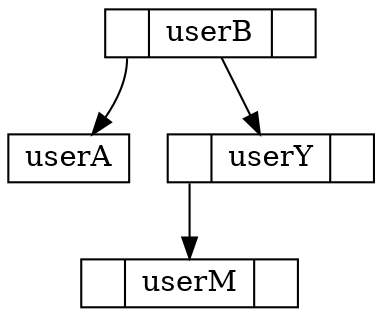 digraph userAVL {node[shape = record,height=.1];
nodeAVLuserA[label = "userA"];
nodeAVLuserB[label = "<f0> |<f1> userB|<f2> "];
nodeAVLuserM[label = "<f0> |<f1> userM|<f2> "];
nodeAVLuserY[label = "<f0> |<f1> userY|<f2> "];
"nodeAVLuserB" -> "nodeAVLuserY";
"nodeAVLuserB":f0 -> "nodeAVLuserA":f1;
"nodeAVLuserY":f0 -> "nodeAVLuserM":f1;
}